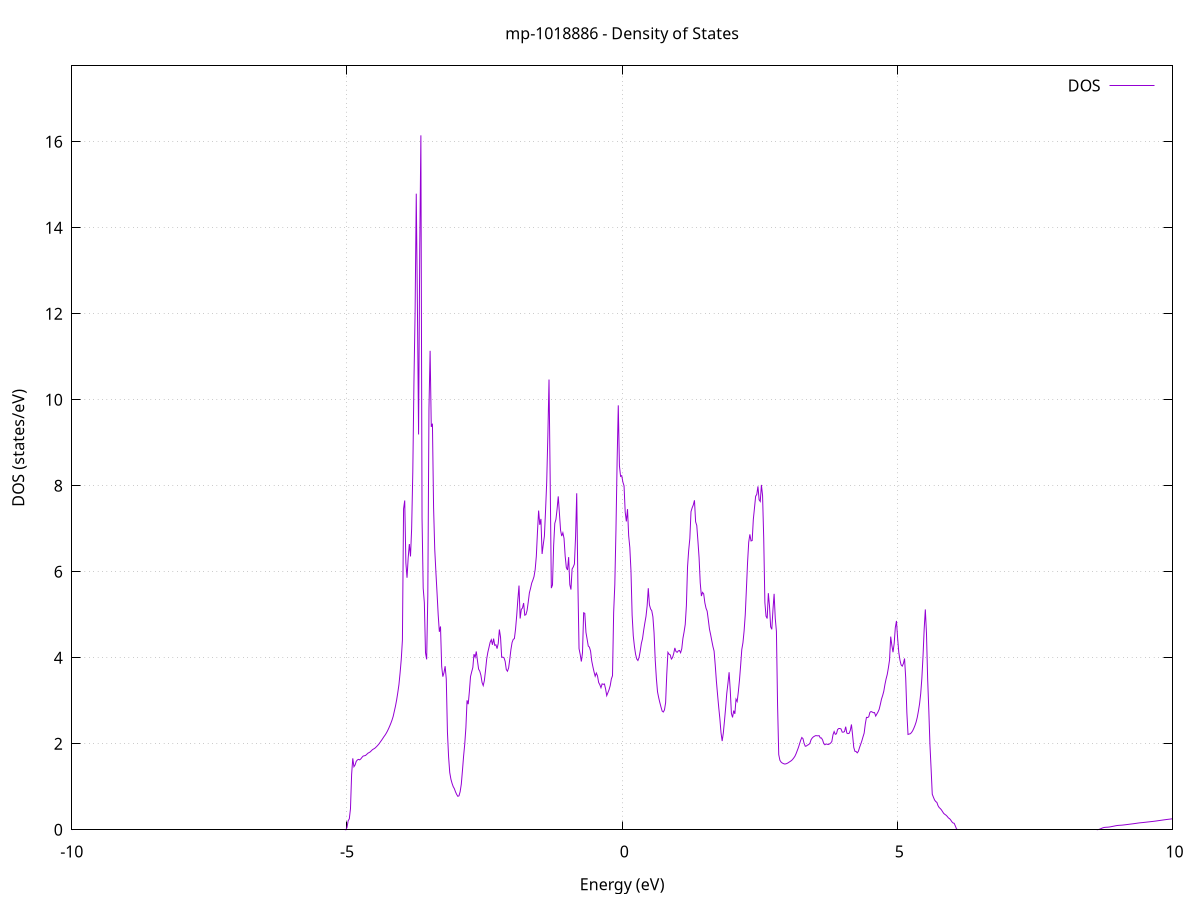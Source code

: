 set title 'mp-1018886 - Density of States'
set xlabel 'Energy (eV)'
set ylabel 'DOS (states/eV)'
set grid
set xrange [-10:10]
set yrange [0:17.762]
set xzeroaxis lt -1
set terminal png size 800,600
set output 'mp-1018886_dos_gnuplot.png'
plot '-' using 1:2 with lines title 'DOS'
-18.213300 0.000000
-18.192400 0.000000
-18.171400 0.000000
-18.150400 0.000000
-18.129400 0.000000
-18.108500 0.000000
-18.087500 0.000000
-18.066500 0.000000
-18.045500 0.000000
-18.024600 0.000000
-18.003600 0.000000
-17.982600 0.000000
-17.961600 0.000000
-17.940700 0.000000
-17.919700 0.000000
-17.898700 0.000000
-17.877700 0.000000
-17.856800 0.000000
-17.835800 0.000000
-17.814800 0.000000
-17.793800 0.000000
-17.772900 0.000000
-17.751900 0.000000
-17.730900 0.000000
-17.709900 0.000000
-17.689000 0.000000
-17.668000 0.000000
-17.647000 0.000000
-17.626100 0.000000
-17.605100 0.000000
-17.584100 0.000000
-17.563100 0.000000
-17.542200 0.000000
-17.521200 0.000000
-17.500200 0.000000
-17.479200 0.000000
-17.458300 0.000000
-17.437300 0.000000
-17.416300 0.000000
-17.395300 0.000000
-17.374400 0.000000
-17.353400 0.000000
-17.332400 0.000000
-17.311400 0.000000
-17.290500 0.000000
-17.269500 0.000000
-17.248500 0.000000
-17.227500 0.000000
-17.206600 0.000000
-17.185600 0.000000
-17.164600 0.000000
-17.143600 0.000000
-17.122700 0.000000
-17.101700 0.000000
-17.080700 0.000000
-17.059700 0.000000
-17.038800 0.000000
-17.017800 0.000000
-16.996800 0.000000
-16.975800 0.000000
-16.954900 0.000000
-16.933900 0.000000
-16.912900 0.000000
-16.891900 0.000000
-16.871000 0.000000
-16.850000 0.000000
-16.829000 0.000000
-16.808000 0.000000
-16.787100 0.000000
-16.766100 0.000000
-16.745100 0.000000
-16.724100 0.000000
-16.703200 0.000000
-16.682200 0.000000
-16.661200 0.000000
-16.640200 0.000000
-16.619300 0.000000
-16.598300 0.000000
-16.577300 0.000000
-16.556300 0.000000
-16.535400 0.000000
-16.514400 0.000000
-16.493400 0.000000
-16.472400 0.000000
-16.451500 0.000000
-16.430500 0.000000
-16.409500 0.000000
-16.388500 0.000000
-16.367600 0.000000
-16.346600 0.000000
-16.325600 0.000000
-16.304700 0.001500
-16.283700 0.200000
-16.262700 0.288200
-16.241700 0.388700
-16.220800 0.485000
-16.199800 0.526800
-16.178800 0.593800
-16.157800 0.662300
-16.136900 0.739700
-16.115900 0.786300
-16.094900 0.839400
-16.073900 0.900700
-16.053000 0.969300
-16.032000 1.042100
-16.011000 1.103900
-15.990000 1.165500
-15.969100 1.231300
-15.948100 1.299400
-15.927100 1.384700
-15.906100 1.468600
-15.885200 1.554200
-15.864200 1.644900
-15.843200 1.746400
-15.822200 1.845900
-15.801300 1.967900
-15.780300 2.098800
-15.759300 2.251500
-15.738300 3.346300
-15.717400 3.162500
-15.696400 2.822400
-15.675400 2.756700
-15.654400 2.837800
-15.633500 3.059300
-15.612500 3.219000
-15.591500 3.621800
-15.570500 3.608200
-15.549600 3.665900
-15.528600 3.672200
-15.507600 3.752200
-15.486600 3.834000
-15.465700 3.902300
-15.444700 4.028800
-15.423700 4.189100
-15.402700 4.325200
-15.381800 4.468400
-15.360800 4.644400
-15.339800 4.990700
-15.318800 5.375600
-15.297900 5.903800
-15.276900 6.376000
-15.255900 7.440400
-15.234900 6.992900
-15.214000 7.783100
-15.193000 8.645900
-15.172000 17.219000
-15.151000 7.239200
-15.130100 6.088500
-15.109100 6.651700
-15.088100 4.328700
-15.067100 0.030600
-15.046200 0.000000
-15.025200 1.336900
-15.004200 8.197300
-14.983300 34.817800
-14.962300 14.234200
-14.941300 13.413600
-14.920300 13.051100
-14.899400 12.280300
-14.878400 10.261200
-14.857400 10.028500
-14.836400 10.046800
-14.815500 11.454400
-14.794500 12.561300
-14.773500 9.391600
-14.752500 8.847400
-14.731600 8.129300
-14.710600 7.675700
-14.689600 5.420400
-14.668600 4.169000
-14.647700 3.183600
-14.626700 2.384900
-14.605700 1.630800
-14.584700 0.128300
-14.563800 0.000000
-14.542800 0.000000
-14.521800 0.000000
-14.500800 0.000000
-14.479900 0.000000
-14.458900 0.000000
-14.437900 0.000000
-14.416900 0.000000
-14.396000 0.000000
-14.375000 0.000000
-14.354000 0.000000
-14.333000 0.000000
-14.312100 0.000000
-14.291100 0.000000
-14.270100 0.000000
-14.249100 0.000000
-14.228200 0.000000
-14.207200 0.000000
-14.186200 0.000000
-14.165200 0.000000
-14.144300 0.000000
-14.123300 0.000000
-14.102300 0.000000
-14.081300 0.000000
-14.060400 0.000000
-14.039400 0.000000
-14.018400 0.000000
-13.997400 0.000000
-13.976500 0.000000
-13.955500 0.000000
-13.934500 0.000000
-13.913500 0.000000
-13.892600 0.000000
-13.871600 0.000000
-13.850600 0.000000
-13.829600 0.000000
-13.808700 0.000000
-13.787700 0.000000
-13.766700 0.000000
-13.745700 0.000000
-13.724800 0.000000
-13.703800 0.000000
-13.682800 0.000000
-13.661900 0.000000
-13.640900 0.000000
-13.619900 0.000000
-13.598900 0.000000
-13.578000 0.000000
-13.557000 0.000000
-13.536000 0.000000
-13.515000 0.000000
-13.494100 0.000000
-13.473100 0.000000
-13.452100 0.000000
-13.431100 0.000000
-13.410200 0.000000
-13.389200 0.000000
-13.368200 0.000000
-13.347200 0.000000
-13.326300 0.000000
-13.305300 0.000000
-13.284300 0.000000
-13.263300 0.000000
-13.242400 0.000000
-13.221400 0.000000
-13.200400 0.000000
-13.179400 0.000000
-13.158500 0.000000
-13.137500 0.000000
-13.116500 0.000000
-13.095500 0.000000
-13.074600 0.000000
-13.053600 0.000000
-13.032600 0.000000
-13.011600 0.000000
-12.990700 0.000000
-12.969700 0.000000
-12.948700 0.000000
-12.927700 0.000000
-12.906800 0.000000
-12.885800 0.000000
-12.864800 0.000000
-12.843800 0.000000
-12.822900 0.000000
-12.801900 0.000000
-12.780900 0.000000
-12.759900 0.000000
-12.739000 0.000000
-12.718000 0.000000
-12.697000 0.000000
-12.676000 0.000000
-12.655100 0.000000
-12.634100 0.000000
-12.613100 0.000000
-12.592100 0.000000
-12.571200 0.000000
-12.550200 0.000000
-12.529200 0.000000
-12.508200 0.000000
-12.487300 0.000000
-12.466300 0.000000
-12.445300 0.000000
-12.424300 0.000000
-12.403400 0.000000
-12.382400 0.000000
-12.361400 0.000000
-12.340500 0.000000
-12.319500 0.000000
-12.298500 0.000000
-12.277500 0.000000
-12.256600 0.000000
-12.235600 0.000000
-12.214600 0.000000
-12.193600 0.000000
-12.172700 0.000000
-12.151700 0.000000
-12.130700 0.000000
-12.109700 0.000000
-12.088800 0.000000
-12.067800 0.000000
-12.046800 0.000000
-12.025800 0.000000
-12.004900 0.000000
-11.983900 0.000000
-11.962900 0.000000
-11.941900 0.000000
-11.921000 0.000000
-11.900000 0.000000
-11.879000 0.000000
-11.858000 0.000000
-11.837100 0.000000
-11.816100 0.000000
-11.795100 0.000000
-11.774100 0.000000
-11.753200 0.000000
-11.732200 0.000000
-11.711200 0.000000
-11.690200 0.000000
-11.669300 0.000000
-11.648300 0.000000
-11.627300 0.000000
-11.606300 0.000000
-11.585400 0.000000
-11.564400 0.000000
-11.543400 0.000000
-11.522400 0.000000
-11.501500 0.000000
-11.480500 0.000000
-11.459500 0.000000
-11.438500 0.000000
-11.417600 0.000000
-11.396600 0.000000
-11.375600 0.000000
-11.354600 0.000000
-11.333700 0.000000
-11.312700 0.000000
-11.291700 0.000000
-11.270700 0.000000
-11.249800 0.000000
-11.228800 0.000000
-11.207800 0.000000
-11.186800 0.000000
-11.165900 0.000000
-11.144900 0.000000
-11.123900 0.000000
-11.102900 0.000000
-11.082000 0.000000
-11.061000 0.000000
-11.040000 0.000000
-11.019100 0.000000
-10.998100 0.000000
-10.977100 0.000000
-10.956100 0.000000
-10.935200 0.000000
-10.914200 0.000000
-10.893200 0.000000
-10.872200 0.000000
-10.851300 0.000000
-10.830300 0.000000
-10.809300 0.000000
-10.788300 0.000000
-10.767400 0.000000
-10.746400 0.000000
-10.725400 0.000000
-10.704400 0.000000
-10.683500 0.000000
-10.662500 0.000000
-10.641500 0.000000
-10.620500 0.000000
-10.599600 0.000000
-10.578600 0.000000
-10.557600 0.000000
-10.536600 0.000000
-10.515700 0.000000
-10.494700 0.000000
-10.473700 0.000000
-10.452700 0.000000
-10.431800 0.000000
-10.410800 0.000000
-10.389800 0.000000
-10.368800 0.000000
-10.347900 0.000000
-10.326900 0.000000
-10.305900 0.000000
-10.284900 0.000000
-10.264000 0.000000
-10.243000 0.000000
-10.222000 0.000000
-10.201000 0.000000
-10.180100 0.000000
-10.159100 0.000000
-10.138100 0.000000
-10.117100 0.000000
-10.096200 0.000000
-10.075200 0.000000
-10.054200 0.000000
-10.033200 0.000000
-10.012300 0.000000
-9.991300 0.000000
-9.970300 0.000000
-9.949300 0.000000
-9.928400 0.000000
-9.907400 0.000000
-9.886400 0.000000
-9.865400 0.000000
-9.844500 0.000000
-9.823500 0.000000
-9.802500 0.000000
-9.781500 0.000000
-9.760600 0.000000
-9.739600 0.000000
-9.718600 0.000000
-9.697700 0.000000
-9.676700 0.000000
-9.655700 0.000000
-9.634700 0.000000
-9.613800 0.000000
-9.592800 0.000000
-9.571800 0.000000
-9.550800 0.000000
-9.529900 0.000000
-9.508900 0.000000
-9.487900 0.000000
-9.466900 0.000000
-9.446000 0.000000
-9.425000 0.000000
-9.404000 0.000000
-9.383000 0.000000
-9.362100 0.000000
-9.341100 0.000000
-9.320100 0.000000
-9.299100 0.000000
-9.278200 0.000000
-9.257200 0.000000
-9.236200 0.000000
-9.215200 0.000000
-9.194300 0.000000
-9.173300 0.000000
-9.152300 0.000000
-9.131300 0.000000
-9.110400 0.000000
-9.089400 0.000000
-9.068400 0.000000
-9.047400 0.000000
-9.026500 0.000000
-9.005500 0.000000
-8.984500 0.000000
-8.963500 0.000000
-8.942600 0.000000
-8.921600 0.000000
-8.900600 0.000000
-8.879600 0.000000
-8.858700 0.000000
-8.837700 0.000000
-8.816700 0.000000
-8.795700 0.000000
-8.774800 0.000000
-8.753800 0.000000
-8.732800 0.000000
-8.711800 0.000000
-8.690900 0.000000
-8.669900 0.000000
-8.648900 0.000000
-8.627900 0.000000
-8.607000 0.000000
-8.586000 0.000000
-8.565000 0.000000
-8.544000 0.000000
-8.523100 0.000000
-8.502100 0.000000
-8.481100 0.000000
-8.460100 0.000000
-8.439200 0.000000
-8.418200 0.000000
-8.397200 0.000000
-8.376300 0.000000
-8.355300 0.000000
-8.334300 0.000000
-8.313300 0.000000
-8.292400 0.000000
-8.271400 0.000000
-8.250400 0.000000
-8.229400 0.000000
-8.208500 0.000000
-8.187500 0.000000
-8.166500 0.000000
-8.145500 0.000000
-8.124600 0.000000
-8.103600 0.000000
-8.082600 0.000000
-8.061600 0.000000
-8.040700 0.000000
-8.019700 0.000000
-7.998700 0.000000
-7.977700 0.000000
-7.956800 0.000000
-7.935800 0.000000
-7.914800 0.000000
-7.893800 0.000000
-7.872900 0.000000
-7.851900 0.000000
-7.830900 0.000000
-7.809900 0.000000
-7.789000 0.000000
-7.768000 0.000000
-7.747000 0.000000
-7.726000 0.000000
-7.705100 0.000000
-7.684100 0.000000
-7.663100 0.000000
-7.642100 0.000000
-7.621200 0.000000
-7.600200 0.000000
-7.579200 0.000000
-7.558200 0.000000
-7.537300 0.000000
-7.516300 0.000000
-7.495300 0.000000
-7.474300 0.000000
-7.453400 0.000000
-7.432400 0.000000
-7.411400 0.000000
-7.390400 0.000000
-7.369500 0.000000
-7.348500 0.000000
-7.327500 0.000000
-7.306500 0.000000
-7.285600 0.000000
-7.264600 0.000000
-7.243600 0.000000
-7.222600 0.000000
-7.201700 0.000000
-7.180700 0.000000
-7.159700 0.000000
-7.138700 0.000000
-7.117800 0.000000
-7.096800 0.000000
-7.075800 0.000000
-7.054900 0.000000
-7.033900 0.000000
-7.012900 0.000000
-6.991900 0.000000
-6.971000 0.000000
-6.950000 0.000000
-6.929000 0.000000
-6.908000 0.000000
-6.887100 0.000000
-6.866100 0.000000
-6.845100 0.000000
-6.824100 0.000000
-6.803200 0.000000
-6.782200 0.000000
-6.761200 0.000000
-6.740200 0.000000
-6.719300 0.000000
-6.698300 0.000000
-6.677300 0.000000
-6.656300 0.000000
-6.635400 0.000000
-6.614400 0.000000
-6.593400 0.000000
-6.572400 0.000000
-6.551500 0.000000
-6.530500 0.000000
-6.509500 0.000000
-6.488500 0.000000
-6.467600 0.000000
-6.446600 0.000000
-6.425600 0.000000
-6.404600 0.000000
-6.383700 0.000000
-6.362700 0.000000
-6.341700 0.000000
-6.320700 0.000000
-6.299800 0.000000
-6.278800 0.000000
-6.257800 0.000000
-6.236800 0.000000
-6.215900 0.000000
-6.194900 0.000000
-6.173900 0.000000
-6.152900 0.000000
-6.132000 0.000000
-6.111000 0.000000
-6.090000 0.000000
-6.069000 0.000000
-6.048100 0.000000
-6.027100 0.000000
-6.006100 0.000000
-5.985100 0.000000
-5.964200 0.000000
-5.943200 0.000000
-5.922200 0.000000
-5.901200 0.000000
-5.880300 0.000000
-5.859300 0.000000
-5.838300 0.000000
-5.817300 0.000000
-5.796400 0.000000
-5.775400 0.000000
-5.754400 0.000000
-5.733500 0.000000
-5.712500 0.000000
-5.691500 0.000000
-5.670500 0.000000
-5.649600 0.000000
-5.628600 0.000000
-5.607600 0.000000
-5.586600 0.000000
-5.565700 0.000000
-5.544700 0.000000
-5.523700 0.000000
-5.502700 0.000000
-5.481800 0.000000
-5.460800 0.000000
-5.439800 0.000000
-5.418800 0.000000
-5.397900 0.000000
-5.376900 0.000000
-5.355900 0.000000
-5.334900 0.000000
-5.314000 0.000000
-5.293000 0.000000
-5.272000 0.000000
-5.251000 0.000000
-5.230100 0.000000
-5.209100 0.000000
-5.188100 0.000000
-5.167100 0.000000
-5.146200 0.000000
-5.125200 0.000000
-5.104200 0.000000
-5.083200 0.000000
-5.062300 0.000000
-5.041300 0.000000
-5.020300 0.000100
-4.999300 0.054300
-4.978400 0.208400
-4.957400 0.256500
-4.936400 0.484700
-4.915400 1.286400
-4.894500 1.660600
-4.873500 1.466300
-4.852500 1.507200
-4.831500 1.591400
-4.810600 1.624000
-4.789600 1.637300
-4.768600 1.626200
-4.747600 1.649100
-4.726700 1.685000
-4.705700 1.714200
-4.684700 1.720300
-4.663700 1.727600
-4.642800 1.750800
-4.621800 1.778100
-4.600800 1.793500
-4.579800 1.808900
-4.558900 1.834400
-4.537900 1.861800
-4.516900 1.878000
-4.495900 1.893400
-4.475000 1.917800
-4.454000 1.945100
-4.433000 1.974700
-4.412100 2.006900
-4.391100 2.047000
-4.370100 2.083700
-4.349100 2.124100
-4.328200 2.165200
-4.307200 2.202200
-4.286200 2.244900
-4.265200 2.294600
-4.244300 2.350300
-4.223300 2.411900
-4.202300 2.478000
-4.181300 2.550400
-4.160400 2.636300
-4.139400 2.756300
-4.118400 2.876700
-4.097400 3.019500
-4.076500 3.189500
-4.055500 3.377500
-4.034500 3.652200
-4.013500 3.964500
-3.992600 4.408500
-3.971600 7.462300
-3.950600 7.656400
-3.929600 6.204100
-3.908700 5.859700
-3.887700 6.322800
-3.866700 6.643300
-3.845700 6.356200
-3.824800 7.005200
-3.803800 8.322600
-3.782800 10.427300
-3.761800 12.053800
-3.740900 14.790200
-3.719900 12.153200
-3.698900 9.191200
-3.677900 13.480500
-3.657000 16.147000
-3.636000 7.247900
-3.615000 5.617100
-3.594000 5.279400
-3.573100 4.116300
-3.552100 3.962400
-3.531100 5.442700
-3.510100 9.797000
-3.489200 11.136300
-3.468200 9.368200
-3.447200 9.442400
-3.426200 7.492100
-3.405300 6.526300
-3.384300 5.995900
-3.363300 5.504800
-3.342300 4.994000
-3.321400 4.603000
-3.300400 4.727000
-3.279400 3.804500
-3.258400 3.560400
-3.237500 3.650900
-3.216500 3.803200
-3.195500 3.505200
-3.174500 2.271500
-3.153600 1.695600
-3.132600 1.331600
-3.111600 1.178000
-3.090700 1.079700
-3.069700 1.003900
-3.048700 0.955600
-3.027700 0.881300
-3.006800 0.821700
-2.985800 0.777500
-2.964800 0.789400
-2.943800 0.884400
-2.922900 1.057400
-2.901900 1.371000
-2.880900 1.712100
-2.859900 1.993800
-2.839000 2.375700
-2.818000 3.010000
-2.797000 2.920600
-2.776000 3.212300
-2.755100 3.561500
-2.734100 3.671600
-2.713100 3.771800
-2.692100 4.083400
-2.671200 4.013600
-2.650200 4.146300
-2.629200 3.932800
-2.608200 3.735900
-2.587300 3.688000
-2.566300 3.592800
-2.545300 3.424900
-2.524300 3.352400
-2.503400 3.469600
-2.482400 3.705400
-2.461400 3.968300
-2.440400 4.126500
-2.419500 4.242300
-2.398500 4.360500
-2.377500 4.419800
-2.356500 4.301100
-2.335600 4.445300
-2.314600 4.288400
-2.293600 4.301600
-2.272600 4.212600
-2.251700 4.331500
-2.230700 4.655800
-2.209700 4.477100
-2.188700 4.009600
-2.167800 4.014900
-2.146800 4.000200
-2.125800 3.916100
-2.104800 3.724600
-2.083900 3.686900
-2.062900 3.762300
-2.041900 3.963200
-2.020900 4.190000
-2.000000 4.353900
-1.979000 4.426800
-1.958000 4.445500
-1.937000 4.664200
-1.916100 4.976500
-1.895100 5.349100
-1.874100 5.678700
-1.853100 4.912700
-1.832200 5.124100
-1.811200 5.156700
-1.790200 5.272600
-1.769300 4.989200
-1.748300 5.002500
-1.727300 5.100200
-1.706300 5.294400
-1.685400 5.509300
-1.664400 5.613000
-1.643400 5.735300
-1.622400 5.804600
-1.601500 5.887000
-1.580500 6.050200
-1.559500 6.358300
-1.538500 6.924300
-1.517600 7.422300
-1.496600 7.091400
-1.475600 7.227900
-1.454600 6.412800
-1.433700 6.629700
-1.412700 6.828100
-1.391700 7.422400
-1.370700 8.083400
-1.349800 9.163900
-1.328800 10.469500
-1.307800 8.177500
-1.286800 5.619400
-1.265900 5.691800
-1.244900 6.606800
-1.223900 7.122700
-1.202900 7.219400
-1.182000 7.457400
-1.161000 7.752400
-1.140000 7.365500
-1.119000 6.964800
-1.098100 6.829100
-1.077100 6.905900
-1.056100 6.778100
-1.035100 6.363100
-1.014200 6.097500
-0.993200 6.040600
-0.972200 6.340600
-0.951200 5.700600
-0.930300 5.585800
-0.909300 6.063100
-0.888300 6.110700
-0.867300 6.179200
-0.846400 6.813100
-0.825400 7.824600
-0.804400 5.751400
-0.783400 4.213600
-0.762500 4.079000
-0.741500 3.912800
-0.720500 4.114700
-0.699500 5.045300
-0.678600 5.032600
-0.657600 4.591200
-0.636600 4.432800
-0.615600 4.272800
-0.594700 4.246100
-0.573700 4.154600
-0.552700 3.925400
-0.531700 3.792400
-0.510800 3.671900
-0.489800 3.569900
-0.468800 3.644300
-0.447900 3.578500
-0.426900 3.425100
-0.405900 3.373500
-0.384900 3.302800
-0.364000 3.393000
-0.343000 3.381900
-0.322000 3.390300
-0.301000 3.275500
-0.280100 3.119100
-0.259100 3.186400
-0.238100 3.256200
-0.217100 3.349400
-0.196200 3.505800
-0.175200 3.581900
-0.154200 5.058000
-0.133200 5.699800
-0.112300 6.975200
-0.091300 8.571600
-0.070300 9.868700
-0.049300 8.460000
-0.028400 8.218100
-0.007400 8.234500
0.013600 8.082600
0.034600 7.998400
0.055500 7.387500
0.076500 7.169300
0.097500 7.455600
0.118500 6.839300
0.139400 6.562900
0.160400 6.021400
0.181400 4.991500
0.202400 4.508400
0.223300 4.262000
0.244300 4.080300
0.265300 3.971200
0.286300 3.936100
0.307200 4.007100
0.328200 4.152900
0.349200 4.333300
0.370200 4.442000
0.391100 4.636300
0.412100 4.805200
0.433100 4.959800
0.454100 5.206800
0.475000 5.616600
0.496000 5.228700
0.517000 5.134400
0.538000 5.094200
0.558900 4.952500
0.579900 4.576900
0.600900 3.951100
0.621900 3.518200
0.642800 3.207300
0.663800 3.072000
0.684800 2.957500
0.705800 2.855000
0.726700 2.760000
0.747700 2.738100
0.768700 2.784900
0.789700 2.953800
0.810600 3.611700
0.831600 4.125500
0.852600 4.082000
0.873500 4.067100
0.894500 3.969900
0.915500 4.003100
0.936500 4.096600
0.957400 4.228600
0.978400 4.144300
0.999400 4.126400
1.020400 4.160100
1.041300 4.169500
1.062300 4.116600
1.083300 4.209000
1.104300 4.450700
1.125200 4.598300
1.146200 4.773600
1.167200 5.208500
1.188200 6.113300
1.209100 6.498900
1.230100 6.773900
1.251100 7.396900
1.272100 7.486900
1.293000 7.553400
1.314000 7.661200
1.335000 7.160700
1.356000 7.075200
1.376900 6.714800
1.397900 6.327200
1.418900 5.743000
1.439900 5.434400
1.460800 5.519600
1.481800 5.485000
1.502800 5.277400
1.523800 5.153200
1.544700 5.083200
1.565700 4.882000
1.586700 4.666000
1.607700 4.537800
1.628600 4.396900
1.649600 4.262000
1.670600 4.155400
1.691600 3.828800
1.712500 3.455300
1.733500 3.145300
1.754500 2.851500
1.775500 2.583000
1.796400 2.257400
1.817400 2.063200
1.838400 2.250000
1.859400 2.533700
1.880300 2.832900
1.901300 3.175600
1.922300 3.403200
1.943300 3.662500
1.964200 3.247800
1.985200 2.704600
2.006200 2.612700
2.027200 2.771100
2.048100 2.694600
2.069100 3.036400
2.090100 2.983000
2.111100 3.206700
2.132000 3.481500
2.153000 3.821600
2.174000 4.192100
2.194900 4.349800
2.215900 4.621000
2.236900 4.998000
2.257900 5.599200
2.278800 6.211700
2.299800 6.686700
2.320800 6.868400
2.341800 6.715800
2.362700 6.724900
2.383700 7.217600
2.404700 7.483100
2.425700 7.755500
2.446600 7.798900
2.467600 7.984700
2.488600 7.672600
2.509600 7.633800
2.530500 8.018600
2.551500 7.770100
2.572500 6.773900
2.593500 5.286100
2.614400 4.966300
2.635400 4.912800
2.656400 5.501400
2.677400 5.200100
2.698300 4.719400
2.719300 4.660800
2.740300 5.113100
2.761300 5.486700
2.782200 4.913800
2.803200 4.614300
2.824200 2.892500
2.845200 1.749100
2.866100 1.617200
2.887100 1.575300
2.908100 1.553100
2.929100 1.539600
2.950000 1.529400
2.971000 1.531400
2.992000 1.540700
3.013000 1.554700
3.033900 1.572700
3.054900 1.590400
3.075900 1.608300
3.096900 1.635300
3.117800 1.669400
3.138800 1.708600
3.159800 1.767100
3.180800 1.837900
3.201700 1.909100
3.222700 1.994000
3.243700 2.079500
3.264700 2.145300
3.285600 2.119300
3.306600 2.007100
3.327600 1.942100
3.348600 1.948700
3.369500 1.969400
3.390500 1.981600
3.411500 2.011200
3.432500 2.093300
3.453400 2.133500
3.474400 2.159900
3.495400 2.176100
3.516300 2.189300
3.537300 2.186800
3.558300 2.184300
3.579300 2.188700
3.600200 2.136000
3.621200 2.134400
3.642200 2.088200
3.663200 2.003200
3.684100 1.977300
3.705100 1.995900
3.726100 1.988300
3.747100 1.983200
3.768000 1.997000
3.789000 2.016500
3.810000 2.052000
3.831000 2.208600
3.851900 2.284000
3.872900 2.220000
3.893900 2.231800
3.914900 2.330700
3.935800 2.354500
3.956800 2.355000
3.977800 2.343100
3.998800 2.270400
4.019700 2.270200
4.040700 2.283900
4.061700 2.396300
4.082700 2.249500
4.103600 2.235400
4.124600 2.242800
4.145600 2.311200
4.166600 2.448200
4.187500 2.195500
4.208500 1.916500
4.229500 1.824900
4.250500 1.819800
4.271400 1.788500
4.292400 1.823800
4.313400 1.912000
4.334400 1.987700
4.355300 2.065700
4.376300 2.160200
4.397300 2.246700
4.418300 2.459600
4.439200 2.613900
4.460200 2.609300
4.481200 2.628000
4.502200 2.730900
4.523100 2.749700
4.544100 2.737500
4.565100 2.722000
4.586100 2.724800
4.607000 2.643900
4.628000 2.691500
4.649000 2.739300
4.670000 2.800800
4.690900 2.911400
4.711900 3.035800
4.732900 3.119400
4.753900 3.219500
4.774800 3.376800
4.795800 3.506700
4.816800 3.611000
4.837700 3.766700
4.858700 3.948100
4.879700 4.491500
4.900700 4.287000
4.921600 4.128400
4.942600 4.327700
4.963600 4.701800
4.984600 4.855900
5.005500 4.451900
5.026500 4.128400
5.047500 3.948500
5.068500 3.834000
5.089400 3.804600
5.110400 3.865500
5.131400 3.982300
5.152400 3.530100
5.173300 2.724900
5.194300 2.216300
5.215300 2.225700
5.236300 2.233200
5.257200 2.260300
5.278200 2.300900
5.299200 2.357600
5.320200 2.424000
5.341100 2.503500
5.362100 2.612200
5.383100 2.759400
5.404100 2.927500
5.425000 3.166000
5.446000 3.525000
5.467000 4.038000
5.488000 4.666400
5.508900 5.123100
5.529900 4.562900
5.550900 3.513000
5.571900 2.785300
5.592800 1.975300
5.613800 1.417600
5.634800 0.827400
5.655800 0.757700
5.676700 0.693400
5.697700 0.657500
5.718700 0.636300
5.739700 0.560400
5.760600 0.516900
5.781600 0.492700
5.802600 0.460800
5.823600 0.418100
5.844500 0.378300
5.865500 0.356800
5.886500 0.337600
5.907500 0.310000
5.928400 0.275400
5.949400 0.258600
5.970400 0.226400
5.991400 0.185600
6.012300 0.158600
6.033300 0.150300
6.054300 0.088700
6.075300 0.020000
6.096200 0.000000
6.117200 0.000000
6.138200 0.000000
6.159100 0.000000
6.180100 0.000000
6.201100 0.000000
6.222100 0.000000
6.243000 0.000000
6.264000 0.000000
6.285000 0.000000
6.306000 0.000000
6.326900 0.000000
6.347900 0.000000
6.368900 0.000000
6.389900 0.000000
6.410800 0.000000
6.431800 0.000000
6.452800 0.000000
6.473800 0.000000
6.494700 0.000000
6.515700 0.000000
6.536700 0.000000
6.557700 0.000000
6.578600 0.000000
6.599600 0.000000
6.620600 0.000000
6.641600 0.000000
6.662500 0.000000
6.683500 0.000000
6.704500 0.000000
6.725500 0.000000
6.746400 0.000000
6.767400 0.000000
6.788400 0.000000
6.809400 0.000000
6.830300 0.000000
6.851300 0.000000
6.872300 0.000000
6.893300 0.000000
6.914200 0.000000
6.935200 0.000000
6.956200 0.000000
6.977200 0.000000
6.998100 0.000000
7.019100 0.000000
7.040100 0.000000
7.061100 0.000000
7.082000 0.000000
7.103000 0.000000
7.124000 0.000000
7.145000 0.000000
7.165900 0.000000
7.186900 0.000000
7.207900 0.000000
7.228900 0.000000
7.249800 0.000000
7.270800 0.000000
7.291800 0.000000
7.312800 0.000000
7.333700 0.000000
7.354700 0.000000
7.375700 0.000000
7.396700 0.000000
7.417600 0.000000
7.438600 0.000000
7.459600 0.000000
7.480500 0.000000
7.501500 0.000000
7.522500 0.000000
7.543500 0.000000
7.564400 0.000000
7.585400 0.000000
7.606400 0.000000
7.627400 0.000000
7.648300 0.000000
7.669300 0.000000
7.690300 0.000000
7.711300 0.000000
7.732200 0.000000
7.753200 0.000000
7.774200 0.000000
7.795200 0.000000
7.816100 0.000000
7.837100 0.000000
7.858100 0.000000
7.879100 0.000000
7.900000 0.000000
7.921000 0.000000
7.942000 0.000000
7.963000 0.000000
7.983900 0.000000
8.004900 0.000000
8.025900 0.000000
8.046900 0.000000
8.067800 0.000000
8.088800 0.000000
8.109800 0.000000
8.130800 0.000000
8.151700 0.000000
8.172700 0.000000
8.193700 0.000000
8.214700 0.000000
8.235600 0.000000
8.256600 0.000000
8.277600 0.000000
8.298600 0.000000
8.319500 0.000000
8.340500 0.000000
8.361500 0.000000
8.382500 0.000000
8.403400 0.000000
8.424400 0.000000
8.445400 0.000000
8.466400 0.000000
8.487300 0.000000
8.508300 0.000000
8.529300 0.000000
8.550300 0.000000
8.571200 0.000000
8.592200 0.000000
8.613200 0.000000
8.634200 0.001500
8.655100 0.006100
8.676100 0.013900
8.697100 0.024900
8.718100 0.037600
8.739000 0.047400
8.760000 0.054100
8.781000 0.057700
8.801900 0.058700
8.822900 0.060400
8.843900 0.063200
8.864900 0.067100
8.885800 0.072100
8.906800 0.077400
8.927800 0.082800
8.948800 0.088400
8.969700 0.093900
8.990700 0.098300
9.011700 0.101600
9.032700 0.103700
9.053600 0.105100
9.074600 0.107000
9.095600 0.109500
9.116600 0.112700
9.137500 0.116100
9.158500 0.119500
9.179500 0.122900
9.200500 0.126300
9.221400 0.129600
9.242400 0.133000
9.263400 0.136400
9.284400 0.139700
9.305300 0.143200
9.326300 0.147000
9.347300 0.151000
9.368300 0.155100
9.389200 0.158700
9.410200 0.161800
9.431200 0.164500
9.452200 0.167100
9.473100 0.169800
9.494100 0.172800
9.515100 0.175900
9.536100 0.179000
9.557000 0.182100
9.578000 0.185100
9.599000 0.188200
9.620000 0.191200
9.640900 0.194200
9.661900 0.197400
9.682900 0.200900
9.703900 0.204600
9.724800 0.208500
9.745800 0.212300
9.766800 0.216000
9.787800 0.219800
9.808700 0.223700
9.829700 0.227600
9.850700 0.231500
9.871700 0.235200
9.892600 0.238700
9.913600 0.242000
9.934600 0.245300
9.955600 0.248500
9.976500 0.251800
9.997500 0.255100
10.018500 0.258500
10.039500 0.262100
10.060400 0.265900
10.081400 0.269800
10.102400 0.273700
10.123300 0.277700
10.144300 0.281700
10.165300 0.285700
10.186300 0.289700
10.207200 0.293800
10.228200 0.297800
10.249200 0.302000
10.270200 0.306100
10.291100 0.310300
10.312100 0.314400
10.333100 0.318600
10.354100 0.322800
10.375000 0.326900
10.396000 0.331000
10.417000 0.335100
10.438000 0.339600
10.458900 0.344400
10.479900 0.349300
10.500900 0.354000
10.521900 0.358500
10.542800 0.363200
10.563800 0.367900
10.584800 0.372600
10.605800 0.377400
10.626700 0.382200
10.647700 0.387100
10.668700 0.391900
10.689700 0.396600
10.710600 0.401400
10.731600 0.406200
10.752600 0.411000
10.773600 0.415800
10.794500 0.420600
10.815500 0.425400
10.836500 0.430400
10.857500 0.435600
10.878400 0.441100
10.899400 0.466800
10.920400 0.496800
10.941400 0.524700
10.962300 0.524800
10.983300 0.516300
11.004300 0.508600
11.025300 0.511700
11.046200 0.516100
11.067200 0.520300
11.088200 0.524200
11.109200 0.527800
11.130100 0.528000
11.151100 0.525100
11.172100 0.521400
11.193100 0.521700
11.214000 0.522900
11.235000 0.524000
11.256000 0.525100
11.277000 0.526400
11.297900 0.528200
11.318900 0.530000
11.339900 0.531400
11.360900 0.533500
11.381800 0.535100
11.402800 0.550900
11.423800 0.585000
11.444700 0.621300
11.465700 0.633200
11.486700 0.631000
11.507700 0.627800
11.528600 0.638000
11.549600 0.649000
11.570600 0.660300
11.591600 0.672600
11.612500 0.681300
11.633500 0.689200
11.654500 0.694900
11.675500 0.701800
11.696400 0.709600
11.717400 0.718600
11.738400 0.727800
11.759400 0.737300
11.780300 0.746200
11.801300 0.755200
11.822300 0.764800
11.843300 0.774500
11.864200 0.784300
11.885200 0.795000
11.906200 0.806900
11.927200 0.818200
11.948100 0.828200
11.969100 0.838400
11.990100 0.849200
12.011100 0.860200
12.032000 0.871200
12.053000 0.883000
12.074000 0.895000
12.095000 0.907000
12.115900 0.920000
12.136900 0.931900
12.157900 0.943900
12.178900 0.955800
12.199800 0.968200
12.220800 0.981500
12.241800 0.996800
12.262800 1.012800
12.283700 1.029700
12.304700 1.046900
12.325700 1.063400
12.346700 1.080200
12.367600 1.097900
12.388600 1.116000
12.409600 1.134400
12.430600 1.152400
12.451500 1.195100
12.472500 1.216400
12.493500 1.227700
12.514500 1.263800
12.535400 1.301600
12.556400 1.347100
12.577400 1.389400
12.598400 1.436200
12.619300 1.483900
12.640300 1.558200
12.661300 1.612200
12.682300 1.655100
12.703200 1.621400
12.724200 1.601000
12.745200 1.590700
12.766100 1.552900
12.787100 1.547300
12.808100 1.547100
12.829100 1.538900
12.850000 1.551500
12.871000 1.581100
12.892000 1.654900
12.913000 1.706100
12.933900 1.720200
12.954900 1.741900
12.975900 1.755100
12.996900 1.833300
13.017800 1.900600
13.038800 1.934000
13.059800 1.916100
13.080800 1.922500
13.101700 1.932300
13.122700 1.940600
13.143700 1.917100
13.164700 1.905700
13.185600 1.939200
13.206600 1.939600
13.227600 1.915300
13.248600 1.905600
13.269500 1.898800
13.290500 1.902100
13.311500 1.904800
13.332500 1.910300
13.353400 1.917600
13.374400 1.926300
13.395400 1.934400
13.416400 1.935600
13.437300 1.939600
13.458300 1.942300
13.479300 1.947200
13.500300 1.941500
13.521200 1.948300
13.542200 1.961400
13.563200 1.957600
13.584200 2.458000
13.605100 2.282900
13.626100 2.319900
13.647100 2.498000
13.668100 2.218000
13.689000 2.158400
13.710000 2.252700
13.731000 2.662700
13.752000 2.790100
13.772900 2.608600
13.793900 2.501000
13.814900 2.509900
13.835900 2.500300
13.856800 2.173900
13.877800 2.090200
13.898800 1.985000
13.919800 1.906200
13.940700 1.870000
13.961700 1.832800
13.982700 1.795200
14.003700 1.755600
14.024600 1.713400
14.045600 1.688700
14.066600 1.686500
14.087500 1.688400
14.108500 1.747600
14.129500 1.816800
14.150500 1.847800
14.171400 1.912100
14.192400 2.243800
14.213400 2.060600
14.234400 2.041700
14.255300 2.049100
14.276300 1.963400
14.297300 1.968300
14.318300 1.975500
14.339200 1.984800
14.360200 1.945700
14.381200 1.949700
14.402200 1.955200
14.423100 1.967700
14.444100 1.986800
14.465100 2.013300
14.486100 2.038000
14.507000 2.061000
14.528000 2.086300
14.549000 2.153400
14.570000 2.160800
14.590900 2.163100
14.611900 2.179400
14.632900 2.308900
14.653900 2.308200
14.674800 2.364500
14.695800 2.410200
14.716800 2.471500
14.737800 2.600500
14.758700 2.506000
14.779700 2.522100
14.800700 2.559200
14.821700 2.672000
14.842600 2.639900
14.863600 2.597800
14.884600 2.582300
14.905600 2.593900
14.926500 2.612600
14.947500 2.595000
14.968500 2.643300
14.989500 2.736400
15.010400 2.825000
15.031400 2.887400
15.052400 2.990500
15.073400 3.131200
15.094300 3.232300
15.115300 3.436500
15.136300 3.818400
15.157300 4.060600
15.178200 5.697900
15.199200 2.574200
15.220200 2.304000
15.241200 1.930000
15.262100 1.692500
15.283100 1.588700
15.304100 1.540400
15.325100 1.205500
15.346000 1.012500
15.367000 0.936300
15.388000 0.865800
15.408900 0.800100
15.429900 0.765000
15.450900 0.767800
15.471900 0.786600
15.492800 0.827400
15.513800 0.880000
15.534800 0.842400
15.555800 0.917100
15.576700 0.988700
15.597700 1.063700
15.618700 1.132400
15.639700 1.238500
15.660600 1.381900
15.681600 1.680900
15.702600 2.021700
15.723600 2.387700
15.744500 1.998500
15.765500 1.763800
15.786500 1.721000
15.807500 1.708000
15.828400 1.812200
15.849400 1.570700
15.870400 1.546700
15.891400 1.497200
15.912300 1.465400
15.933300 1.454200
15.954300 1.444500
15.975300 1.365900
15.996200 1.339700
16.017200 1.332000
16.038200 1.284900
16.059200 1.197900
16.080100 1.184000
16.101100 1.184000
16.122100 1.187900
16.143100 1.193300
16.164000 1.200200
16.185000 1.209900
16.206000 1.225300
16.227000 1.252000
16.247900 1.266900
16.268900 1.283300
16.289900 1.294300
16.310900 1.315000
16.331800 1.334500
16.352800 1.354300
16.373800 1.374200
16.394800 1.393400
16.415700 1.411700
16.436700 1.425000
16.457700 1.445100
16.478700 1.491600
16.499600 1.513400
16.520600 1.536400
16.541600 1.563500
16.562600 1.593000
16.583500 1.626300
16.604500 1.699700
16.625500 1.917700
16.646500 2.310800
16.667400 2.586500
16.688400 2.740200
16.709400 2.810800
16.730300 2.935200
16.751300 3.107600
16.772300 3.281700
16.793300 3.450900
16.814200 3.592100
16.835200 3.715400
16.856200 3.796600
16.877200 3.490000
16.898100 3.503700
16.919100 3.529100
16.940100 3.759600
16.961100 4.475700
16.982000 5.293000
17.003000 5.637100
17.024000 6.951400
17.045000 5.868400
17.065900 4.917700
17.086900 4.689700
17.107900 4.752800
17.128900 4.774200
17.149800 4.550900
17.170800 4.346500
17.191800 4.313400
17.212800 4.334300
17.233700 4.528000
17.254700 4.344700
17.275700 3.433500
17.296700 2.895900
17.317600 2.320300
17.338600 1.951200
17.359600 1.470300
17.380600 1.303200
17.401500 1.203300
17.422500 1.032300
17.443500 0.909700
17.464500 0.955000
17.485400 1.012000
17.506400 1.075500
17.527400 1.145300
17.548400 1.218400
17.569300 1.310500
17.590300 1.424500
17.611300 1.562200
17.632300 1.720000
17.653200 1.929100
17.674200 2.102500
17.695200 2.195200
17.716200 2.241300
17.737100 2.322300
17.758100 2.413200
17.779100 2.521400
17.800100 2.603000
17.821000 2.662500
17.842000 2.602100
17.863000 2.488400
17.884000 2.438200
17.904900 2.437400
17.925900 2.420800
17.946900 2.355600
17.967900 2.294900
17.988800 2.208400
18.009800 2.216200
18.030800 2.262600
18.051700 2.362100
18.072700 2.648000
18.093700 3.052600
18.114700 3.499400
18.135600 5.224500
18.156600 6.079800
18.177600 5.615700
18.198600 5.134300
18.219500 4.083500
18.240500 3.962000
18.261500 3.955300
18.282500 3.716900
18.303400 3.223100
18.324400 3.056800
18.345400 2.962900
18.366400 2.977300
18.387300 3.144900
18.408300 3.250100
18.429300 3.336300
18.450300 3.507100
18.471200 3.710600
18.492200 3.428100
18.513200 3.294000
18.534200 3.173500
18.555100 3.050800
18.576100 2.942200
18.597100 2.887500
18.618100 2.829800
18.639000 2.716200
18.660000 2.697400
18.681000 2.647300
18.702000 2.397400
18.722900 2.399300
18.743900 2.404100
18.764900 2.449500
18.785900 2.509700
18.806800 2.606500
18.827800 2.826400
18.848800 3.081900
18.869800 3.324300
18.890700 3.358700
18.911700 3.445000
18.932700 3.316400
18.953700 3.280200
18.974600 3.184900
18.995600 3.064300
19.016600 2.973100
19.037600 2.874900
19.058500 2.753000
19.079500 2.689700
19.100500 2.676800
19.121500 2.651800
19.142400 2.628800
19.163400 2.613900
19.184400 2.602500
19.205400 2.585500
19.226300 2.617400
19.247300 2.683900
19.268300 2.703300
19.289300 2.740100
19.310200 2.759700
19.331200 2.753300
19.352200 2.716200
19.373100 2.656300
19.394100 2.438700
19.415100 2.328000
19.436100 2.240300
19.457000 2.166000
19.478000 2.113400
19.499000 2.074100
19.520000 2.039200
19.540900 2.013400
19.561900 1.997600
19.582900 1.976600
19.603900 1.946500
19.624800 1.910800
19.645800 1.879200
19.666800 1.855100
19.687800 1.833400
19.708700 1.810100
19.729700 1.790000
19.750700 1.776700
19.771700 1.730900
19.792600 1.681400
19.813600 1.631300
19.834600 1.599000
19.855600 1.605800
19.876500 1.636900
19.897500 1.666300
19.918500 1.648200
19.939500 1.597300
19.960400 1.453700
19.981400 1.331500
20.002400 1.310400
20.023400 1.289400
20.044300 1.266600
20.065300 1.240600
20.086300 1.214400
20.107300 1.191500
20.128200 1.170100
20.149200 1.149000
20.170200 1.127400
20.191200 1.107100
20.212100 1.087900
20.233100 1.071300
20.254100 1.059200
20.275100 1.046800
20.296000 1.031700
20.317000 1.018300
20.338000 1.006600
20.359000 0.998200
20.379900 0.987700
20.400900 0.977300
20.421900 0.967400
20.442900 0.957500
20.463800 0.946800
20.484800 0.938100
20.505800 0.924400
20.526800 0.910300
20.547700 0.895600
20.568700 0.878600
20.589700 0.871600
20.610700 0.860900
20.631600 0.840700
20.652600 0.820200
20.673600 0.802500
20.694500 0.786800
20.715500 0.771800
20.736500 0.737600
20.757500 0.708300
20.778400 0.700000
20.799400 0.692700
20.820400 0.689000
20.841400 0.685500
20.862300 0.678700
20.883300 0.667700
20.904300 0.649800
20.925300 0.626400
20.946200 0.601100
20.967200 0.574600
20.988200 0.557700
21.009200 0.544700
21.030100 0.531600
21.051100 0.517600
21.072100 0.503000
21.093100 0.488900
21.114000 0.474400
21.135000 0.459800
21.156000 0.444700
21.177000 0.429900
21.197900 0.415300
21.218900 0.399900
21.239900 0.371000
21.260900 0.353200
21.281800 0.337700
21.302800 0.318800
21.323800 0.308400
21.344800 0.298700
21.365700 0.289400
21.386700 0.275800
21.407700 0.260900
21.428700 0.250900
21.449600 0.241100
21.470600 0.229600
21.491600 0.216600
21.512600 0.204900
21.533500 0.194800
21.554500 0.184700
21.575500 0.171900
21.596500 0.136500
21.617400 0.114100
21.638400 0.100700
21.659400 0.088400
21.680400 0.077800
21.701300 0.067500
21.722300 0.057400
21.743300 0.047700
21.764300 0.038200
21.785200 0.029000
21.806200 0.018400
21.827200 0.004300
21.848200 0.000000
21.869100 0.000000
21.890100 0.000000
21.911100 0.000000
21.932100 0.000000
21.953000 0.000000
21.974000 0.000000
21.995000 0.000000
22.015900 0.000000
22.036900 0.000000
22.057900 0.000000
22.078900 0.000000
22.099800 0.000000
22.120800 0.000000
22.141800 0.000000
22.162800 0.000000
22.183700 0.000000
22.204700 0.000000
22.225700 0.000000
22.246700 0.000000
22.267600 0.000000
22.288600 0.000000
22.309600 0.000000
22.330600 0.000000
22.351500 0.000000
22.372500 0.000000
22.393500 0.000000
22.414500 0.000000
22.435400 0.000000
22.456400 0.000000
22.477400 0.000000
22.498400 0.000000
22.519300 0.000000
22.540300 0.000000
22.561300 0.000000
22.582300 0.000000
22.603200 0.000000
22.624200 0.000000
22.645200 0.000000
22.666200 0.000000
22.687100 0.000000
22.708100 0.000000
22.729100 0.000000
22.750100 0.000000
22.771000 0.000000
22.792000 0.000000
22.813000 0.000000
22.834000 0.000000
22.854900 0.000000
22.875900 0.000000
22.896900 0.000000
22.917900 0.000000
22.938800 0.000000
22.959800 0.000000
22.980800 0.000000
23.001800 0.000000
23.022700 0.000000
23.043700 0.000000
23.064700 0.000000
23.085700 0.000000
23.106600 0.000000
23.127600 0.000000
23.148600 0.000000
23.169600 0.000000
23.190500 0.000000
23.211500 0.000000
23.232500 0.000000
23.253500 0.000000
23.274400 0.000000
23.295400 0.000000
23.316400 0.000000
23.337300 0.000000
23.358300 0.000000
23.379300 0.000000
23.400300 0.000000
23.421200 0.000000
23.442200 0.000000
23.463200 0.000000
23.484200 0.000000
23.505100 0.000000
23.526100 0.000000
23.547100 0.000000
23.568100 0.000000
23.589000 0.000000
23.610000 0.000000
23.631000 0.000000
23.652000 0.000000
23.672900 0.000000
23.693900 0.000000
23.714900 0.000000
23.735900 0.000000
e
